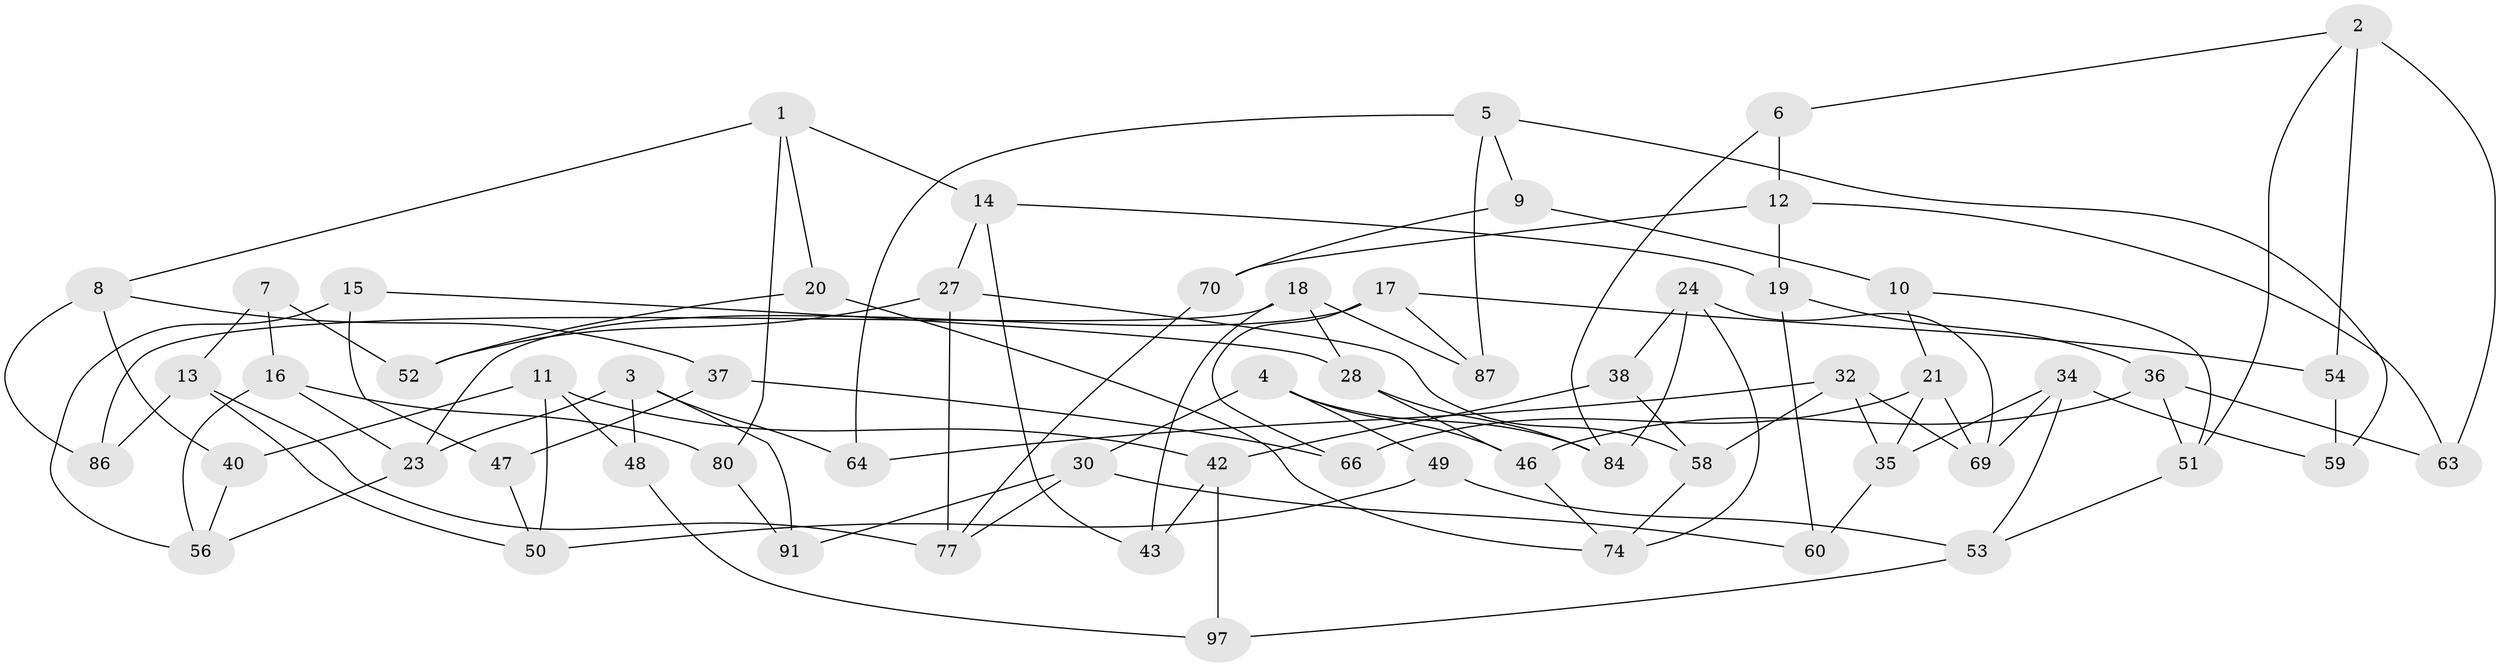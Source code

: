 // original degree distribution, {3: 1.0}
// Generated by graph-tools (version 1.1) at 2025/11/02/21/25 10:11:15]
// undirected, 61 vertices, 109 edges
graph export_dot {
graph [start="1"]
  node [color=gray90,style=filled];
  1 [super="+25"];
  2 [super="+57"];
  3 [super="+22"];
  4 [super="+90"];
  5 [super="+78"];
  6;
  7;
  8 [super="+31"];
  9 [super="+95"];
  10 [super="+88"];
  11 [super="+39"];
  12 [super="+98"];
  13 [super="+65"];
  14 [super="+44"];
  15;
  16 [super="+29"];
  17 [super="+92"];
  18 [super="+76"];
  19 [super="+67"];
  20;
  21 [super="+33"];
  23 [super="+26"];
  24 [super="+71"];
  27 [super="+100"];
  28 [super="+99"];
  30 [super="+62"];
  32 [super="+45"];
  34 [super="+89"];
  35 [super="+41"];
  36 [super="+55"];
  37 [super="+93"];
  38;
  40;
  42 [super="+94"];
  43;
  46 [super="+75"];
  47 [super="+96"];
  48;
  49;
  50 [super="+83"];
  51 [super="+72"];
  52;
  53 [super="+82"];
  54;
  56 [super="+68"];
  58 [super="+61"];
  59;
  60;
  63;
  64;
  66;
  69 [super="+73"];
  70;
  74 [super="+79"];
  77 [super="+81"];
  80;
  84 [super="+85"];
  86;
  87;
  91;
  97;
  1 -- 14;
  1 -- 8;
  1 -- 80;
  1 -- 20;
  2 -- 6;
  2 -- 54;
  2 -- 63;
  2 -- 51;
  3 -- 91;
  3 -- 48;
  3 -- 64;
  3 -- 23;
  4 -- 49;
  4 -- 46;
  4 -- 30;
  4 -- 84;
  5 -- 87;
  5 -- 64;
  5 -- 9;
  5 -- 59;
  6 -- 84;
  6 -- 12;
  7 -- 16;
  7 -- 52;
  7 -- 13;
  8 -- 86;
  8 -- 40;
  8 -- 37;
  9 -- 70;
  9 -- 10 [weight=2];
  10 -- 51;
  10 -- 21;
  11 -- 48;
  11 -- 42;
  11 -- 40;
  11 -- 50;
  12 -- 70;
  12 -- 63;
  12 -- 19;
  13 -- 50;
  13 -- 77;
  13 -- 86;
  14 -- 27;
  14 -- 19;
  14 -- 43;
  15 -- 28;
  15 -- 56;
  15 -- 47;
  16 -- 23;
  16 -- 56;
  16 -- 80;
  17 -- 87;
  17 -- 54;
  17 -- 66;
  17 -- 23;
  18 -- 43;
  18 -- 86;
  18 -- 28;
  18 -- 87;
  19 -- 36;
  19 -- 60;
  20 -- 52;
  20 -- 74;
  21 -- 35;
  21 -- 66;
  21 -- 69;
  23 -- 56;
  24 -- 84;
  24 -- 74;
  24 -- 69;
  24 -- 38;
  27 -- 52;
  27 -- 58;
  27 -- 77;
  28 -- 46;
  28 -- 84;
  30 -- 77;
  30 -- 91;
  30 -- 60;
  32 -- 69;
  32 -- 58;
  32 -- 64;
  32 -- 35;
  34 -- 35;
  34 -- 69;
  34 -- 59;
  34 -- 53;
  35 -- 60;
  36 -- 63;
  36 -- 46;
  36 -- 51;
  37 -- 47 [weight=2];
  37 -- 66;
  38 -- 58;
  38 -- 42;
  40 -- 56;
  42 -- 43;
  42 -- 97;
  46 -- 74;
  47 -- 50;
  48 -- 97;
  49 -- 50;
  49 -- 53;
  51 -- 53;
  53 -- 97;
  54 -- 59;
  58 -- 74;
  70 -- 77;
  80 -- 91;
}
